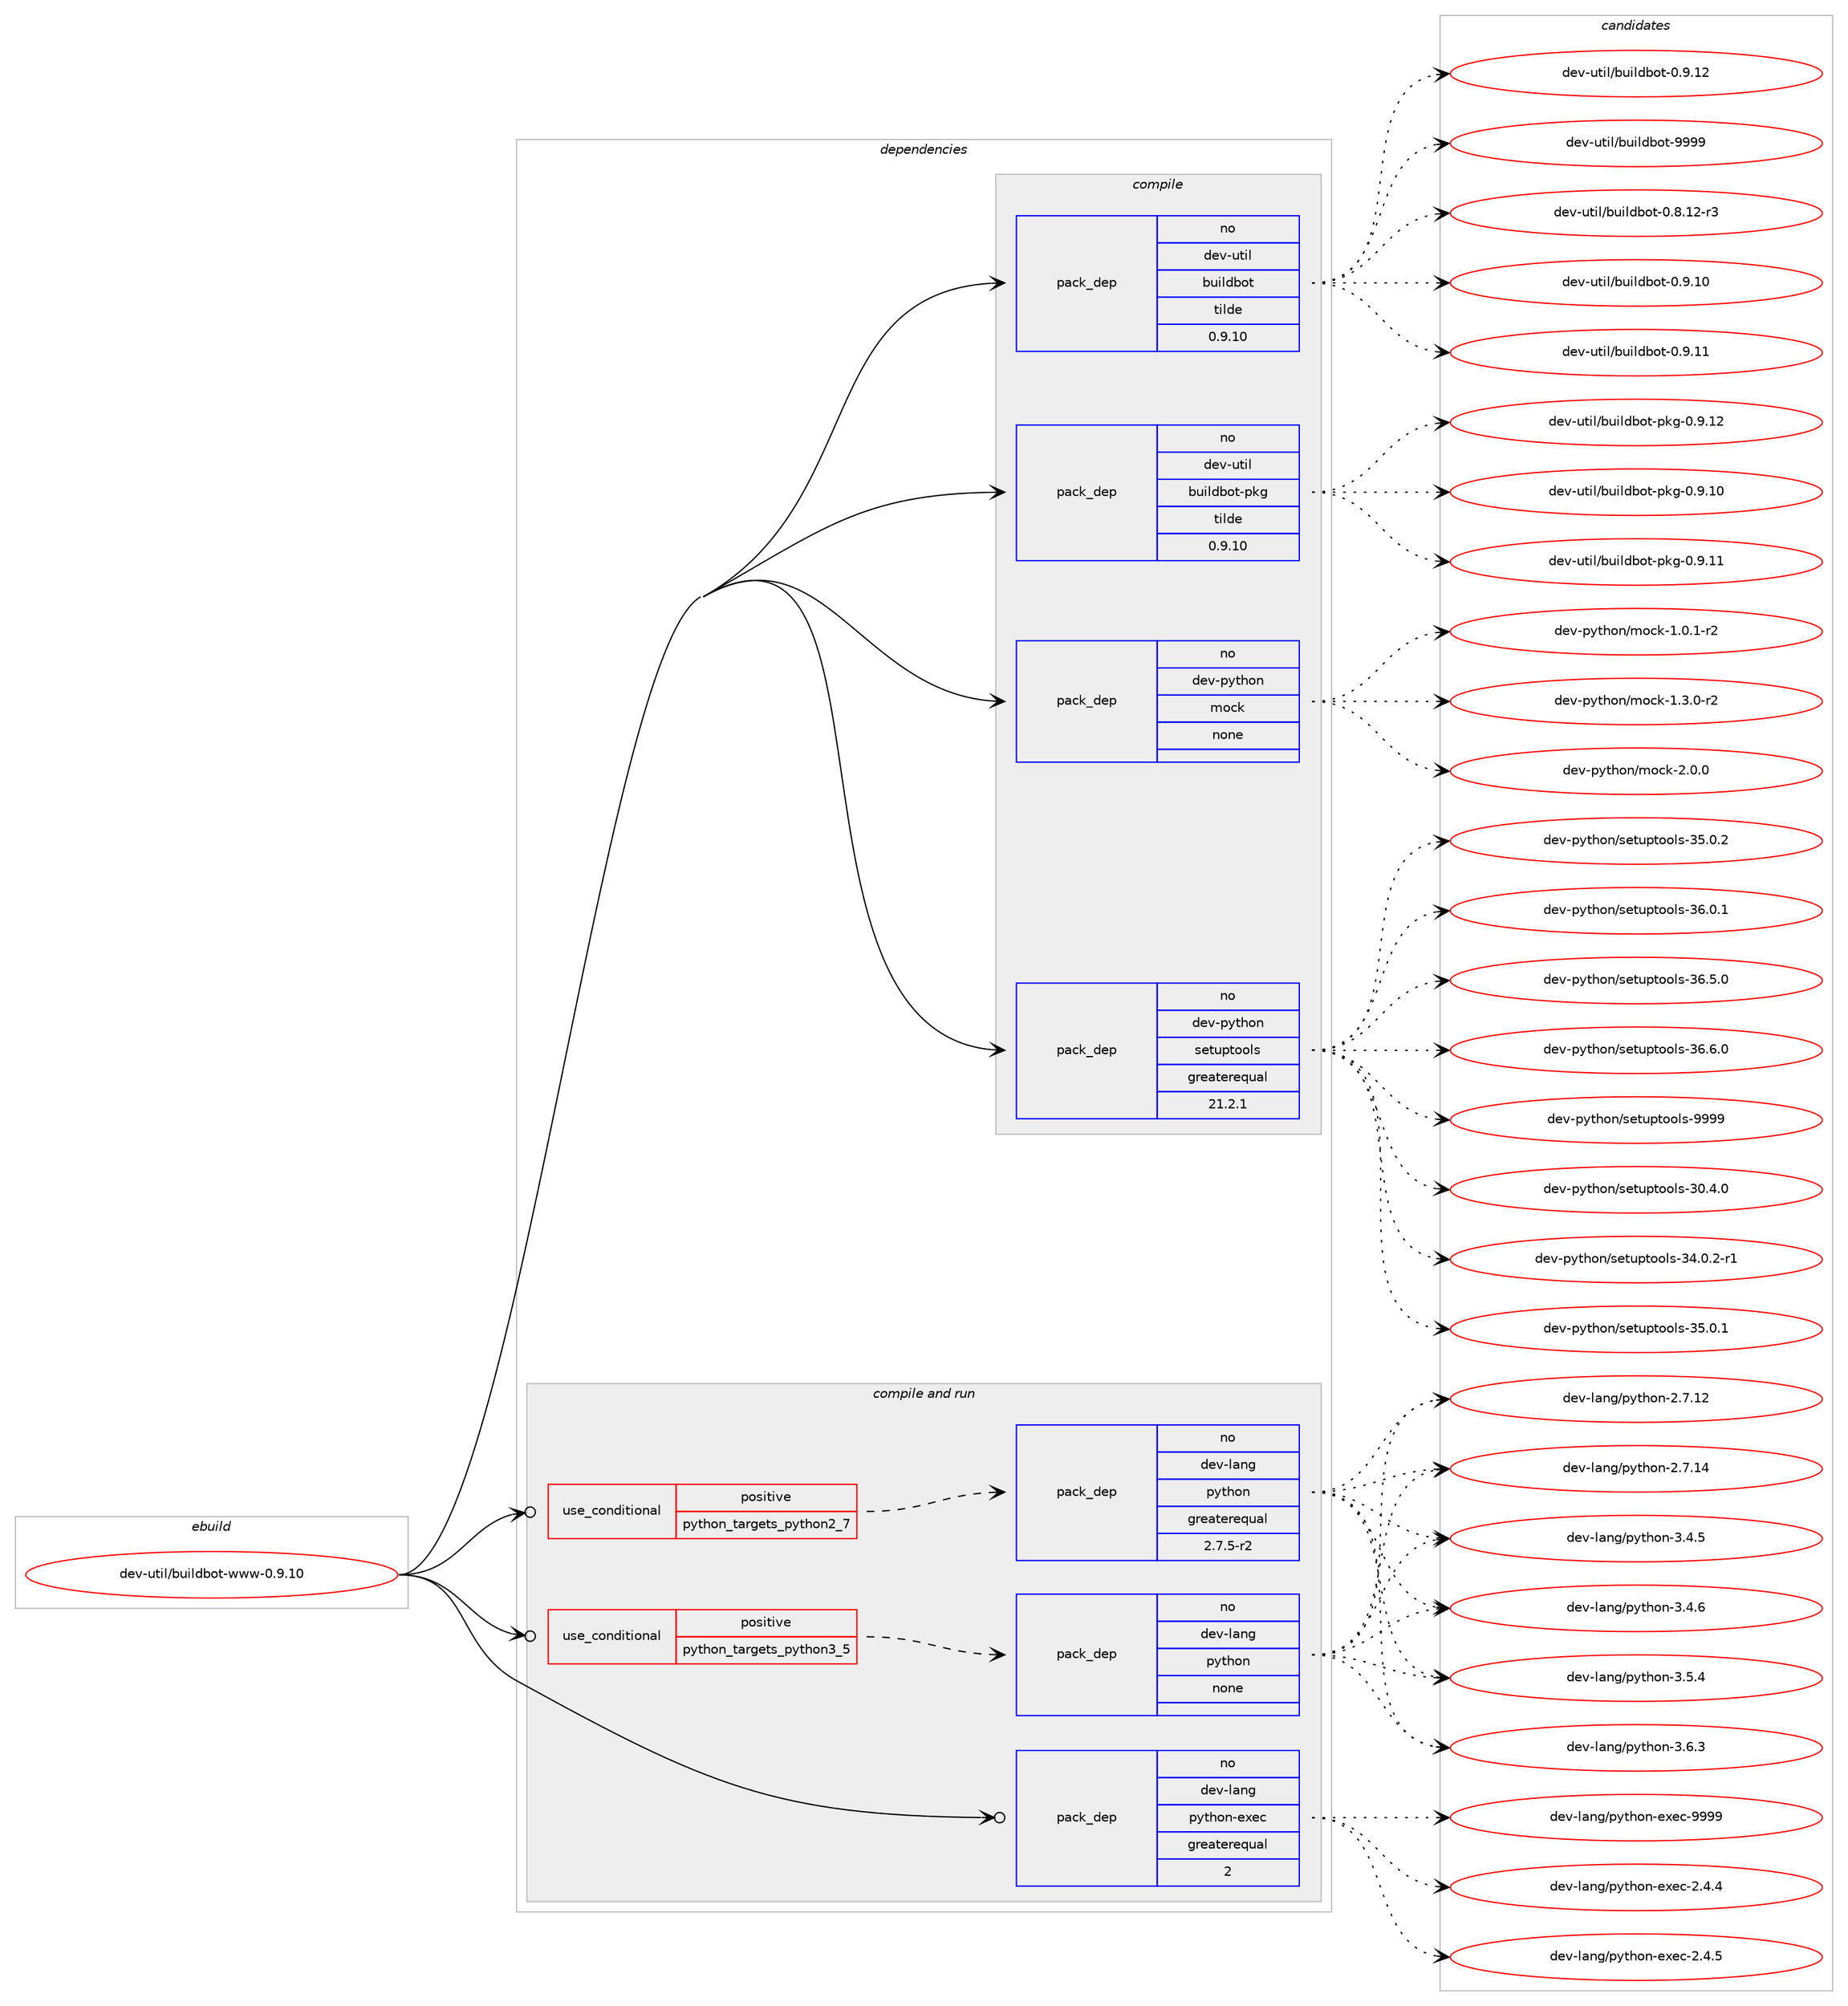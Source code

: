 digraph prolog {

# *************
# Graph options
# *************

newrank=true;
concentrate=true;
compound=true;
graph [rankdir=LR,fontname=Helvetica,fontsize=10,ranksep=1.5];#, ranksep=2.5, nodesep=0.2];
edge  [arrowhead=vee];
node  [fontname=Helvetica,fontsize=10];

# **********
# The ebuild
# **********

subgraph cluster_leftcol {
color=gray;
rank=same;
label=<<i>ebuild</i>>;
id [label="dev-util/buildbot-www-0.9.10", color=red, width=4, href="../dev-util/buildbot-www-0.9.10.svg"];
}

# ****************
# The dependencies
# ****************

subgraph cluster_midcol {
color=gray;
label=<<i>dependencies</i>>;
subgraph cluster_compile {
fillcolor="#eeeeee";
style=filled;
label=<<i>compile</i>>;
subgraph pack200899 {
dependency282526 [label=<<TABLE BORDER="0" CELLBORDER="1" CELLSPACING="0" CELLPADDING="4" WIDTH="220"><TR><TD ROWSPAN="6" CELLPADDING="30">pack_dep</TD></TR><TR><TD WIDTH="110">no</TD></TR><TR><TD>dev-python</TD></TR><TR><TD>mock</TD></TR><TR><TD>none</TD></TR><TR><TD></TD></TR></TABLE>>, shape=none, color=blue];
}
id:e -> dependency282526:w [weight=20,style="solid",arrowhead="vee"];
subgraph pack200900 {
dependency282527 [label=<<TABLE BORDER="0" CELLBORDER="1" CELLSPACING="0" CELLPADDING="4" WIDTH="220"><TR><TD ROWSPAN="6" CELLPADDING="30">pack_dep</TD></TR><TR><TD WIDTH="110">no</TD></TR><TR><TD>dev-python</TD></TR><TR><TD>setuptools</TD></TR><TR><TD>greaterequal</TD></TR><TR><TD>21.2.1</TD></TR></TABLE>>, shape=none, color=blue];
}
id:e -> dependency282527:w [weight=20,style="solid",arrowhead="vee"];
subgraph pack200901 {
dependency282528 [label=<<TABLE BORDER="0" CELLBORDER="1" CELLSPACING="0" CELLPADDING="4" WIDTH="220"><TR><TD ROWSPAN="6" CELLPADDING="30">pack_dep</TD></TR><TR><TD WIDTH="110">no</TD></TR><TR><TD>dev-util</TD></TR><TR><TD>buildbot</TD></TR><TR><TD>tilde</TD></TR><TR><TD>0.9.10</TD></TR></TABLE>>, shape=none, color=blue];
}
id:e -> dependency282528:w [weight=20,style="solid",arrowhead="vee"];
subgraph pack200902 {
dependency282529 [label=<<TABLE BORDER="0" CELLBORDER="1" CELLSPACING="0" CELLPADDING="4" WIDTH="220"><TR><TD ROWSPAN="6" CELLPADDING="30">pack_dep</TD></TR><TR><TD WIDTH="110">no</TD></TR><TR><TD>dev-util</TD></TR><TR><TD>buildbot-pkg</TD></TR><TR><TD>tilde</TD></TR><TR><TD>0.9.10</TD></TR></TABLE>>, shape=none, color=blue];
}
id:e -> dependency282529:w [weight=20,style="solid",arrowhead="vee"];
}
subgraph cluster_compileandrun {
fillcolor="#eeeeee";
style=filled;
label=<<i>compile and run</i>>;
subgraph cond77421 {
dependency282530 [label=<<TABLE BORDER="0" CELLBORDER="1" CELLSPACING="0" CELLPADDING="4"><TR><TD ROWSPAN="3" CELLPADDING="10">use_conditional</TD></TR><TR><TD>positive</TD></TR><TR><TD>python_targets_python2_7</TD></TR></TABLE>>, shape=none, color=red];
subgraph pack200903 {
dependency282531 [label=<<TABLE BORDER="0" CELLBORDER="1" CELLSPACING="0" CELLPADDING="4" WIDTH="220"><TR><TD ROWSPAN="6" CELLPADDING="30">pack_dep</TD></TR><TR><TD WIDTH="110">no</TD></TR><TR><TD>dev-lang</TD></TR><TR><TD>python</TD></TR><TR><TD>greaterequal</TD></TR><TR><TD>2.7.5-r2</TD></TR></TABLE>>, shape=none, color=blue];
}
dependency282530:e -> dependency282531:w [weight=20,style="dashed",arrowhead="vee"];
}
id:e -> dependency282530:w [weight=20,style="solid",arrowhead="odotvee"];
subgraph cond77422 {
dependency282532 [label=<<TABLE BORDER="0" CELLBORDER="1" CELLSPACING="0" CELLPADDING="4"><TR><TD ROWSPAN="3" CELLPADDING="10">use_conditional</TD></TR><TR><TD>positive</TD></TR><TR><TD>python_targets_python3_5</TD></TR></TABLE>>, shape=none, color=red];
subgraph pack200904 {
dependency282533 [label=<<TABLE BORDER="0" CELLBORDER="1" CELLSPACING="0" CELLPADDING="4" WIDTH="220"><TR><TD ROWSPAN="6" CELLPADDING="30">pack_dep</TD></TR><TR><TD WIDTH="110">no</TD></TR><TR><TD>dev-lang</TD></TR><TR><TD>python</TD></TR><TR><TD>none</TD></TR><TR><TD></TD></TR></TABLE>>, shape=none, color=blue];
}
dependency282532:e -> dependency282533:w [weight=20,style="dashed",arrowhead="vee"];
}
id:e -> dependency282532:w [weight=20,style="solid",arrowhead="odotvee"];
subgraph pack200905 {
dependency282534 [label=<<TABLE BORDER="0" CELLBORDER="1" CELLSPACING="0" CELLPADDING="4" WIDTH="220"><TR><TD ROWSPAN="6" CELLPADDING="30">pack_dep</TD></TR><TR><TD WIDTH="110">no</TD></TR><TR><TD>dev-lang</TD></TR><TR><TD>python-exec</TD></TR><TR><TD>greaterequal</TD></TR><TR><TD>2</TD></TR></TABLE>>, shape=none, color=blue];
}
id:e -> dependency282534:w [weight=20,style="solid",arrowhead="odotvee"];
}
subgraph cluster_run {
fillcolor="#eeeeee";
style=filled;
label=<<i>run</i>>;
}
}

# **************
# The candidates
# **************

subgraph cluster_choices {
rank=same;
color=gray;
label=<<i>candidates</i>>;

subgraph choice200899 {
color=black;
nodesep=1;
choice1001011184511212111610411111047109111991074549464846494511450 [label="dev-python/mock-1.0.1-r2", color=red, width=4,href="../dev-python/mock-1.0.1-r2.svg"];
choice1001011184511212111610411111047109111991074549465146484511450 [label="dev-python/mock-1.3.0-r2", color=red, width=4,href="../dev-python/mock-1.3.0-r2.svg"];
choice100101118451121211161041111104710911199107455046484648 [label="dev-python/mock-2.0.0", color=red, width=4,href="../dev-python/mock-2.0.0.svg"];
dependency282526:e -> choice1001011184511212111610411111047109111991074549464846494511450:w [style=dotted,weight="100"];
dependency282526:e -> choice1001011184511212111610411111047109111991074549465146484511450:w [style=dotted,weight="100"];
dependency282526:e -> choice100101118451121211161041111104710911199107455046484648:w [style=dotted,weight="100"];
}
subgraph choice200900 {
color=black;
nodesep=1;
choice100101118451121211161041111104711510111611711211611111110811545514846524648 [label="dev-python/setuptools-30.4.0", color=red, width=4,href="../dev-python/setuptools-30.4.0.svg"];
choice1001011184511212111610411111047115101116117112116111111108115455152464846504511449 [label="dev-python/setuptools-34.0.2-r1", color=red, width=4,href="../dev-python/setuptools-34.0.2-r1.svg"];
choice100101118451121211161041111104711510111611711211611111110811545515346484649 [label="dev-python/setuptools-35.0.1", color=red, width=4,href="../dev-python/setuptools-35.0.1.svg"];
choice100101118451121211161041111104711510111611711211611111110811545515346484650 [label="dev-python/setuptools-35.0.2", color=red, width=4,href="../dev-python/setuptools-35.0.2.svg"];
choice100101118451121211161041111104711510111611711211611111110811545515446484649 [label="dev-python/setuptools-36.0.1", color=red, width=4,href="../dev-python/setuptools-36.0.1.svg"];
choice100101118451121211161041111104711510111611711211611111110811545515446534648 [label="dev-python/setuptools-36.5.0", color=red, width=4,href="../dev-python/setuptools-36.5.0.svg"];
choice100101118451121211161041111104711510111611711211611111110811545515446544648 [label="dev-python/setuptools-36.6.0", color=red, width=4,href="../dev-python/setuptools-36.6.0.svg"];
choice10010111845112121116104111110471151011161171121161111111081154557575757 [label="dev-python/setuptools-9999", color=red, width=4,href="../dev-python/setuptools-9999.svg"];
dependency282527:e -> choice100101118451121211161041111104711510111611711211611111110811545514846524648:w [style=dotted,weight="100"];
dependency282527:e -> choice1001011184511212111610411111047115101116117112116111111108115455152464846504511449:w [style=dotted,weight="100"];
dependency282527:e -> choice100101118451121211161041111104711510111611711211611111110811545515346484649:w [style=dotted,weight="100"];
dependency282527:e -> choice100101118451121211161041111104711510111611711211611111110811545515346484650:w [style=dotted,weight="100"];
dependency282527:e -> choice100101118451121211161041111104711510111611711211611111110811545515446484649:w [style=dotted,weight="100"];
dependency282527:e -> choice100101118451121211161041111104711510111611711211611111110811545515446534648:w [style=dotted,weight="100"];
dependency282527:e -> choice100101118451121211161041111104711510111611711211611111110811545515446544648:w [style=dotted,weight="100"];
dependency282527:e -> choice10010111845112121116104111110471151011161171121161111111081154557575757:w [style=dotted,weight="100"];
}
subgraph choice200901 {
color=black;
nodesep=1;
choice10010111845117116105108479811710510810098111116454846564649504511451 [label="dev-util/buildbot-0.8.12-r3", color=red, width=4,href="../dev-util/buildbot-0.8.12-r3.svg"];
choice1001011184511711610510847981171051081009811111645484657464948 [label="dev-util/buildbot-0.9.10", color=red, width=4,href="../dev-util/buildbot-0.9.10.svg"];
choice1001011184511711610510847981171051081009811111645484657464949 [label="dev-util/buildbot-0.9.11", color=red, width=4,href="../dev-util/buildbot-0.9.11.svg"];
choice1001011184511711610510847981171051081009811111645484657464950 [label="dev-util/buildbot-0.9.12", color=red, width=4,href="../dev-util/buildbot-0.9.12.svg"];
choice100101118451171161051084798117105108100981111164557575757 [label="dev-util/buildbot-9999", color=red, width=4,href="../dev-util/buildbot-9999.svg"];
dependency282528:e -> choice10010111845117116105108479811710510810098111116454846564649504511451:w [style=dotted,weight="100"];
dependency282528:e -> choice1001011184511711610510847981171051081009811111645484657464948:w [style=dotted,weight="100"];
dependency282528:e -> choice1001011184511711610510847981171051081009811111645484657464949:w [style=dotted,weight="100"];
dependency282528:e -> choice1001011184511711610510847981171051081009811111645484657464950:w [style=dotted,weight="100"];
dependency282528:e -> choice100101118451171161051084798117105108100981111164557575757:w [style=dotted,weight="100"];
}
subgraph choice200902 {
color=black;
nodesep=1;
choice100101118451171161051084798117105108100981111164511210710345484657464948 [label="dev-util/buildbot-pkg-0.9.10", color=red, width=4,href="../dev-util/buildbot-pkg-0.9.10.svg"];
choice100101118451171161051084798117105108100981111164511210710345484657464949 [label="dev-util/buildbot-pkg-0.9.11", color=red, width=4,href="../dev-util/buildbot-pkg-0.9.11.svg"];
choice100101118451171161051084798117105108100981111164511210710345484657464950 [label="dev-util/buildbot-pkg-0.9.12", color=red, width=4,href="../dev-util/buildbot-pkg-0.9.12.svg"];
dependency282529:e -> choice100101118451171161051084798117105108100981111164511210710345484657464948:w [style=dotted,weight="100"];
dependency282529:e -> choice100101118451171161051084798117105108100981111164511210710345484657464949:w [style=dotted,weight="100"];
dependency282529:e -> choice100101118451171161051084798117105108100981111164511210710345484657464950:w [style=dotted,weight="100"];
}
subgraph choice200903 {
color=black;
nodesep=1;
choice10010111845108971101034711212111610411111045504655464950 [label="dev-lang/python-2.7.12", color=red, width=4,href="../dev-lang/python-2.7.12.svg"];
choice10010111845108971101034711212111610411111045504655464952 [label="dev-lang/python-2.7.14", color=red, width=4,href="../dev-lang/python-2.7.14.svg"];
choice100101118451089711010347112121116104111110455146524653 [label="dev-lang/python-3.4.5", color=red, width=4,href="../dev-lang/python-3.4.5.svg"];
choice100101118451089711010347112121116104111110455146524654 [label="dev-lang/python-3.4.6", color=red, width=4,href="../dev-lang/python-3.4.6.svg"];
choice100101118451089711010347112121116104111110455146534652 [label="dev-lang/python-3.5.4", color=red, width=4,href="../dev-lang/python-3.5.4.svg"];
choice100101118451089711010347112121116104111110455146544651 [label="dev-lang/python-3.6.3", color=red, width=4,href="../dev-lang/python-3.6.3.svg"];
dependency282531:e -> choice10010111845108971101034711212111610411111045504655464950:w [style=dotted,weight="100"];
dependency282531:e -> choice10010111845108971101034711212111610411111045504655464952:w [style=dotted,weight="100"];
dependency282531:e -> choice100101118451089711010347112121116104111110455146524653:w [style=dotted,weight="100"];
dependency282531:e -> choice100101118451089711010347112121116104111110455146524654:w [style=dotted,weight="100"];
dependency282531:e -> choice100101118451089711010347112121116104111110455146534652:w [style=dotted,weight="100"];
dependency282531:e -> choice100101118451089711010347112121116104111110455146544651:w [style=dotted,weight="100"];
}
subgraph choice200904 {
color=black;
nodesep=1;
choice10010111845108971101034711212111610411111045504655464950 [label="dev-lang/python-2.7.12", color=red, width=4,href="../dev-lang/python-2.7.12.svg"];
choice10010111845108971101034711212111610411111045504655464952 [label="dev-lang/python-2.7.14", color=red, width=4,href="../dev-lang/python-2.7.14.svg"];
choice100101118451089711010347112121116104111110455146524653 [label="dev-lang/python-3.4.5", color=red, width=4,href="../dev-lang/python-3.4.5.svg"];
choice100101118451089711010347112121116104111110455146524654 [label="dev-lang/python-3.4.6", color=red, width=4,href="../dev-lang/python-3.4.6.svg"];
choice100101118451089711010347112121116104111110455146534652 [label="dev-lang/python-3.5.4", color=red, width=4,href="../dev-lang/python-3.5.4.svg"];
choice100101118451089711010347112121116104111110455146544651 [label="dev-lang/python-3.6.3", color=red, width=4,href="../dev-lang/python-3.6.3.svg"];
dependency282533:e -> choice10010111845108971101034711212111610411111045504655464950:w [style=dotted,weight="100"];
dependency282533:e -> choice10010111845108971101034711212111610411111045504655464952:w [style=dotted,weight="100"];
dependency282533:e -> choice100101118451089711010347112121116104111110455146524653:w [style=dotted,weight="100"];
dependency282533:e -> choice100101118451089711010347112121116104111110455146524654:w [style=dotted,weight="100"];
dependency282533:e -> choice100101118451089711010347112121116104111110455146534652:w [style=dotted,weight="100"];
dependency282533:e -> choice100101118451089711010347112121116104111110455146544651:w [style=dotted,weight="100"];
}
subgraph choice200905 {
color=black;
nodesep=1;
choice1001011184510897110103471121211161041111104510112010199455046524652 [label="dev-lang/python-exec-2.4.4", color=red, width=4,href="../dev-lang/python-exec-2.4.4.svg"];
choice1001011184510897110103471121211161041111104510112010199455046524653 [label="dev-lang/python-exec-2.4.5", color=red, width=4,href="../dev-lang/python-exec-2.4.5.svg"];
choice10010111845108971101034711212111610411111045101120101994557575757 [label="dev-lang/python-exec-9999", color=red, width=4,href="../dev-lang/python-exec-9999.svg"];
dependency282534:e -> choice1001011184510897110103471121211161041111104510112010199455046524652:w [style=dotted,weight="100"];
dependency282534:e -> choice1001011184510897110103471121211161041111104510112010199455046524653:w [style=dotted,weight="100"];
dependency282534:e -> choice10010111845108971101034711212111610411111045101120101994557575757:w [style=dotted,weight="100"];
}
}

}
